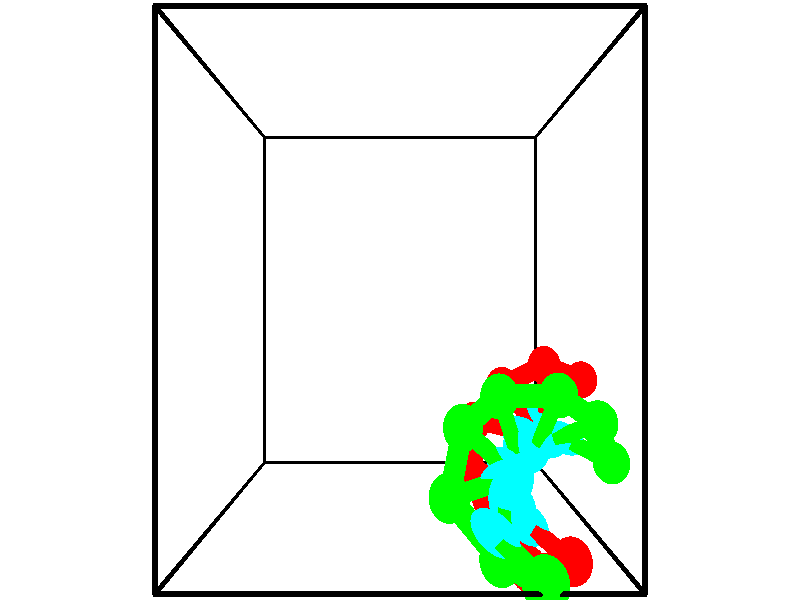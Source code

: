 // switches for output
#declare DRAW_BASES = 1; // possible values are 0, 1; only relevant for DNA ribbons
#declare DRAW_BASES_TYPE = 3; // possible values are 1, 2, 3; only relevant for DNA ribbons
#declare DRAW_FOG = 0; // set to 1 to enable fog

#include "colors.inc"

#include "transforms.inc"
background { rgb <1, 1, 1>}

#default {
   normal{
       ripples 0.25
       frequency 0.20
       turbulence 0.2
       lambda 5
   }
	finish {
		phong 0.1
		phong_size 40.
	}
}

// original window dimensions: 1024x640


// camera settings

camera {
	sky <-0, 1, 0>
	up <-0, 1, 0>
	right 1.6 * <1, 0, 0>
	location <2.5, 2.5, 11.1562>
	look_at <2.5, 2.5, 2.5>
	direction <0, 0, -8.6562>
	angle 67.0682
}


# declare cpy_camera_pos = <2.5, 2.5, 11.1562>;
# if (DRAW_FOG = 1)
fog {
	fog_type 2
	up vnormalize(cpy_camera_pos)
	color rgbt<1,1,1,0.3>
	distance 1e-5
	fog_alt 3e-3
	fog_offset 4
}
# end


// LIGHTS

# declare lum = 6;
global_settings {
	ambient_light rgb lum * <0.05, 0.05, 0.05>
	max_trace_level 15
}# declare cpy_direct_light_amount = 0.25;
light_source
{	1000 * <-1, -1, 1>,
	rgb lum * cpy_direct_light_amount
	parallel
}

light_source
{	1000 * <1, 1, -1>,
	rgb lum * cpy_direct_light_amount
	parallel
}

// strand 0

// nucleotide -1

// particle -1
sphere {
	<5.472962, 1.410787, 1.257298> 0.250000
	pigment { color rgbt <1,0,0,0> }
	no_shadow
}
cylinder {
	<5.123093, 1.245644, 1.155716>,  <4.913171, 1.146557, 1.094767>, 0.100000
	pigment { color rgbt <1,0,0,0> }
	no_shadow
}
cylinder {
	<5.123093, 1.245644, 1.155716>,  <5.472962, 1.410787, 1.257298>, 0.100000
	pigment { color rgbt <1,0,0,0> }
	no_shadow
}

// particle -1
sphere {
	<5.123093, 1.245644, 1.155716> 0.100000
	pigment { color rgbt <1,0,0,0> }
	no_shadow
}
sphere {
	0, 1
	scale<0.080000,0.200000,0.300000>
	matrix <-0.130620, -0.303779, 0.943746,
		-0.466780, 0.858642, 0.211780,
		-0.874674, -0.412859, -0.253954,
		4.860691, 1.121786, 1.079530>
	pigment { color rgbt <0,1,1,0> }
	no_shadow
}
cylinder {
	<4.776720, 1.644575, 1.614112>,  <5.472962, 1.410787, 1.257298>, 0.130000
	pigment { color rgbt <1,0,0,0> }
	no_shadow
}

// nucleotide -1

// particle -1
sphere {
	<4.776720, 1.644575, 1.614112> 0.250000
	pigment { color rgbt <1,0,0,0> }
	no_shadow
}
cylinder {
	<4.784218, 1.254677, 1.525101>,  <4.788717, 1.020738, 1.471694>, 0.100000
	pigment { color rgbt <1,0,0,0> }
	no_shadow
}
cylinder {
	<4.784218, 1.254677, 1.525101>,  <4.776720, 1.644575, 1.614112>, 0.100000
	pigment { color rgbt <1,0,0,0> }
	no_shadow
}

// particle -1
sphere {
	<4.784218, 1.254677, 1.525101> 0.100000
	pigment { color rgbt <1,0,0,0> }
	no_shadow
}
sphere {
	0, 1
	scale<0.080000,0.200000,0.300000>
	matrix <-0.191119, -0.221958, 0.956142,
		-0.981388, 0.024606, -0.190453,
		0.018746, -0.974746, -0.222530,
		4.789842, 0.962253, 1.458342>
	pigment { color rgbt <0,1,1,0> }
	no_shadow
}
cylinder {
	<4.084898, 1.384386, 1.787807>,  <4.776720, 1.644575, 1.614112>, 0.130000
	pigment { color rgbt <1,0,0,0> }
	no_shadow
}

// nucleotide -1

// particle -1
sphere {
	<4.084898, 1.384386, 1.787807> 0.250000
	pigment { color rgbt <1,0,0,0> }
	no_shadow
}
cylinder {
	<4.361046, 1.095268, 1.775429>,  <4.526735, 0.921798, 1.768002>, 0.100000
	pigment { color rgbt <1,0,0,0> }
	no_shadow
}
cylinder {
	<4.361046, 1.095268, 1.775429>,  <4.084898, 1.384386, 1.787807>, 0.100000
	pigment { color rgbt <1,0,0,0> }
	no_shadow
}

// particle -1
sphere {
	<4.361046, 1.095268, 1.775429> 0.100000
	pigment { color rgbt <1,0,0,0> }
	no_shadow
}
sphere {
	0, 1
	scale<0.080000,0.200000,0.300000>
	matrix <-0.278501, -0.304998, 0.910721,
		-0.667702, -0.620116, -0.411860,
		0.690370, -0.722794, -0.030945,
		4.568157, 0.878430, 1.766145>
	pigment { color rgbt <0,1,1,0> }
	no_shadow
}
cylinder {
	<3.642151, 0.947589, 1.879540>,  <4.084898, 1.384386, 1.787807>, 0.130000
	pigment { color rgbt <1,0,0,0> }
	no_shadow
}

// nucleotide -1

// particle -1
sphere {
	<3.642151, 0.947589, 1.879540> 0.250000
	pigment { color rgbt <1,0,0,0> }
	no_shadow
}
cylinder {
	<4.019859, 0.890587, 1.998230>,  <4.246484, 0.856385, 2.069444>, 0.100000
	pigment { color rgbt <1,0,0,0> }
	no_shadow
}
cylinder {
	<4.019859, 0.890587, 1.998230>,  <3.642151, 0.947589, 1.879540>, 0.100000
	pigment { color rgbt <1,0,0,0> }
	no_shadow
}

// particle -1
sphere {
	<4.019859, 0.890587, 1.998230> 0.100000
	pigment { color rgbt <1,0,0,0> }
	no_shadow
}
sphere {
	0, 1
	scale<0.080000,0.200000,0.300000>
	matrix <-0.320790, -0.196263, 0.926593,
		-0.073810, -0.970141, -0.231040,
		0.944270, -0.142507, 0.296726,
		4.303140, 0.847835, 2.087248>
	pigment { color rgbt <0,1,1,0> }
	no_shadow
}
cylinder {
	<3.612735, 0.269101, 2.119417>,  <3.642151, 0.947589, 1.879540>, 0.130000
	pigment { color rgbt <1,0,0,0> }
	no_shadow
}

// nucleotide -1

// particle -1
sphere {
	<3.612735, 0.269101, 2.119417> 0.250000
	pigment { color rgbt <1,0,0,0> }
	no_shadow
}
cylinder {
	<3.938217, 0.445572, 2.270807>,  <4.133507, 0.551455, 2.361641>, 0.100000
	pigment { color rgbt <1,0,0,0> }
	no_shadow
}
cylinder {
	<3.938217, 0.445572, 2.270807>,  <3.612735, 0.269101, 2.119417>, 0.100000
	pigment { color rgbt <1,0,0,0> }
	no_shadow
}

// particle -1
sphere {
	<3.938217, 0.445572, 2.270807> 0.100000
	pigment { color rgbt <1,0,0,0> }
	no_shadow
}
sphere {
	0, 1
	scale<0.080000,0.200000,0.300000>
	matrix <-0.287034, -0.261226, 0.921614,
		0.505463, -0.858559, -0.085928,
		0.813707, 0.441178, 0.378476,
		4.182329, 0.577925, 2.384350>
	pigment { color rgbt <0,1,1,0> }
	no_shadow
}
cylinder {
	<3.790502, -0.224790, 2.574820>,  <3.612735, 0.269101, 2.119417>, 0.130000
	pigment { color rgbt <1,0,0,0> }
	no_shadow
}

// nucleotide -1

// particle -1
sphere {
	<3.790502, -0.224790, 2.574820> 0.250000
	pigment { color rgbt <1,0,0,0> }
	no_shadow
}
cylinder {
	<3.977310, 0.105625, 2.701029>,  <4.089395, 0.303874, 2.776754>, 0.100000
	pigment { color rgbt <1,0,0,0> }
	no_shadow
}
cylinder {
	<3.977310, 0.105625, 2.701029>,  <3.790502, -0.224790, 2.574820>, 0.100000
	pigment { color rgbt <1,0,0,0> }
	no_shadow
}

// particle -1
sphere {
	<3.977310, 0.105625, 2.701029> 0.100000
	pigment { color rgbt <1,0,0,0> }
	no_shadow
}
sphere {
	0, 1
	scale<0.080000,0.200000,0.300000>
	matrix <-0.356289, -0.150789, 0.922129,
		0.809290, -0.543070, 0.223886,
		0.467021, 0.826038, 0.315522,
		4.117416, 0.353436, 2.795686>
	pigment { color rgbt <0,1,1,0> }
	no_shadow
}
cylinder {
	<4.215680, -0.493315, 3.086654>,  <3.790502, -0.224790, 2.574820>, 0.130000
	pigment { color rgbt <1,0,0,0> }
	no_shadow
}

// nucleotide -1

// particle -1
sphere {
	<4.215680, -0.493315, 3.086654> 0.250000
	pigment { color rgbt <1,0,0,0> }
	no_shadow
}
cylinder {
	<4.145164, -0.105366, 3.153906>,  <4.102855, 0.127404, 3.194257>, 0.100000
	pigment { color rgbt <1,0,0,0> }
	no_shadow
}
cylinder {
	<4.145164, -0.105366, 3.153906>,  <4.215680, -0.493315, 3.086654>, 0.100000
	pigment { color rgbt <1,0,0,0> }
	no_shadow
}

// particle -1
sphere {
	<4.145164, -0.105366, 3.153906> 0.100000
	pigment { color rgbt <1,0,0,0> }
	no_shadow
}
sphere {
	0, 1
	scale<0.080000,0.200000,0.300000>
	matrix <-0.163232, -0.197243, 0.966670,
		0.970710, 0.142970, 0.193087,
		-0.176289, 0.969874, 0.168129,
		4.092278, 0.185596, 3.204345>
	pigment { color rgbt <0,1,1,0> }
	no_shadow
}
cylinder {
	<4.672750, -0.249808, 3.537888>,  <4.215680, -0.493315, 3.086654>, 0.130000
	pigment { color rgbt <1,0,0,0> }
	no_shadow
}

// nucleotide -1

// particle -1
sphere {
	<4.672750, -0.249808, 3.537888> 0.250000
	pigment { color rgbt <1,0,0,0> }
	no_shadow
}
cylinder {
	<4.346420, -0.019608, 3.560625>,  <4.150623, 0.118513, 3.574267>, 0.100000
	pigment { color rgbt <1,0,0,0> }
	no_shadow
}
cylinder {
	<4.346420, -0.019608, 3.560625>,  <4.672750, -0.249808, 3.537888>, 0.100000
	pigment { color rgbt <1,0,0,0> }
	no_shadow
}

// particle -1
sphere {
	<4.346420, -0.019608, 3.560625> 0.100000
	pigment { color rgbt <1,0,0,0> }
	no_shadow
}
sphere {
	0, 1
	scale<0.080000,0.200000,0.300000>
	matrix <0.029147, -0.057247, 0.997934,
		0.577567, 0.815795, 0.029929,
		-0.815823, 0.575501, 0.056842,
		4.101673, 0.153043, 3.577678>
	pigment { color rgbt <0,1,1,0> }
	no_shadow
}
// strand 1

// nucleotide -1

// particle -1
sphere {
	<4.037682, 0.001599, 4.789981> 0.250000
	pigment { color rgbt <0,1,0,0> }
	no_shadow
}
cylinder {
	<3.732101, 0.259399, 4.802616>,  <3.548753, 0.414080, 4.810197>, 0.100000
	pigment { color rgbt <0,1,0,0> }
	no_shadow
}
cylinder {
	<3.732101, 0.259399, 4.802616>,  <4.037682, 0.001599, 4.789981>, 0.100000
	pigment { color rgbt <0,1,0,0> }
	no_shadow
}

// particle -1
sphere {
	<3.732101, 0.259399, 4.802616> 0.100000
	pigment { color rgbt <0,1,0,0> }
	no_shadow
}
sphere {
	0, 1
	scale<0.080000,0.200000,0.300000>
	matrix <0.256032, 0.347689, -0.901976,
		-0.592307, -0.680977, -0.430630,
		-0.763950, 0.644502, 0.031586,
		3.502916, 0.452750, 4.812092>
	pigment { color rgbt <0,1,1,0> }
	no_shadow
}
cylinder {
	<3.667770, -0.004050, 4.182195>,  <4.037682, 0.001599, 4.789981>, 0.130000
	pigment { color rgbt <0,1,0,0> }
	no_shadow
}

// nucleotide -1

// particle -1
sphere {
	<3.667770, -0.004050, 4.182195> 0.250000
	pigment { color rgbt <0,1,0,0> }
	no_shadow
}
cylinder {
	<3.676819, 0.369827, 4.324089>,  <3.682248, 0.594154, 4.409225>, 0.100000
	pigment { color rgbt <0,1,0,0> }
	no_shadow
}
cylinder {
	<3.676819, 0.369827, 4.324089>,  <3.667770, -0.004050, 4.182195>, 0.100000
	pigment { color rgbt <0,1,0,0> }
	no_shadow
}

// particle -1
sphere {
	<3.676819, 0.369827, 4.324089> 0.100000
	pigment { color rgbt <0,1,0,0> }
	no_shadow
}
sphere {
	0, 1
	scale<0.080000,0.200000,0.300000>
	matrix <0.348537, 0.325192, -0.879074,
		-0.937022, 0.143525, -0.318419,
		0.022622, 0.934693, 0.354736,
		3.683605, 0.650235, 4.430510>
	pigment { color rgbt <0,1,1,0> }
	no_shadow
}
cylinder {
	<3.095058, 0.505800, 3.858773>,  <3.667770, -0.004050, 4.182195>, 0.130000
	pigment { color rgbt <0,1,0,0> }
	no_shadow
}

// nucleotide -1

// particle -1
sphere {
	<3.095058, 0.505800, 3.858773> 0.250000
	pigment { color rgbt <0,1,0,0> }
	no_shadow
}
cylinder {
	<3.453033, 0.640251, 3.976147>,  <3.667819, 0.720922, 4.046571>, 0.100000
	pigment { color rgbt <0,1,0,0> }
	no_shadow
}
cylinder {
	<3.453033, 0.640251, 3.976147>,  <3.095058, 0.505800, 3.858773>, 0.100000
	pigment { color rgbt <0,1,0,0> }
	no_shadow
}

// particle -1
sphere {
	<3.453033, 0.640251, 3.976147> 0.100000
	pigment { color rgbt <0,1,0,0> }
	no_shadow
}
sphere {
	0, 1
	scale<0.080000,0.200000,0.300000>
	matrix <0.226428, 0.224546, -0.947792,
		-0.384470, 0.914656, 0.124846,
		0.894938, 0.336129, 0.293435,
		3.721515, 0.741090, 4.064177>
	pigment { color rgbt <0,1,1,0> }
	no_shadow
}
cylinder {
	<3.290908, 1.158179, 3.558331>,  <3.095058, 0.505800, 3.858773>, 0.130000
	pigment { color rgbt <0,1,0,0> }
	no_shadow
}

// nucleotide -1

// particle -1
sphere {
	<3.290908, 1.158179, 3.558331> 0.250000
	pigment { color rgbt <0,1,0,0> }
	no_shadow
}
cylinder {
	<3.607010, 0.922489, 3.625637>,  <3.796671, 0.781075, 3.666020>, 0.100000
	pigment { color rgbt <0,1,0,0> }
	no_shadow
}
cylinder {
	<3.607010, 0.922489, 3.625637>,  <3.290908, 1.158179, 3.558331>, 0.100000
	pigment { color rgbt <0,1,0,0> }
	no_shadow
}

// particle -1
sphere {
	<3.607010, 0.922489, 3.625637> 0.100000
	pigment { color rgbt <0,1,0,0> }
	no_shadow
}
sphere {
	0, 1
	scale<0.080000,0.200000,0.300000>
	matrix <0.322202, 0.165978, -0.932007,
		0.521233, 0.790738, 0.321014,
		0.790255, -0.589224, 0.168264,
		3.844086, 0.745722, 3.676116>
	pigment { color rgbt <0,1,1,0> }
	no_shadow
}
cylinder {
	<3.806512, 1.443818, 3.219235>,  <3.290908, 1.158179, 3.558331>, 0.130000
	pigment { color rgbt <0,1,0,0> }
	no_shadow
}

// nucleotide -1

// particle -1
sphere {
	<3.806512, 1.443818, 3.219235> 0.250000
	pigment { color rgbt <0,1,0,0> }
	no_shadow
}
cylinder {
	<3.943909, 1.069870, 3.255085>,  <4.026347, 0.845501, 3.276595>, 0.100000
	pigment { color rgbt <0,1,0,0> }
	no_shadow
}
cylinder {
	<3.943909, 1.069870, 3.255085>,  <3.806512, 1.443818, 3.219235>, 0.100000
	pigment { color rgbt <0,1,0,0> }
	no_shadow
}

// particle -1
sphere {
	<3.943909, 1.069870, 3.255085> 0.100000
	pigment { color rgbt <0,1,0,0> }
	no_shadow
}
sphere {
	0, 1
	scale<0.080000,0.200000,0.300000>
	matrix <0.510820, 0.105897, -0.853140,
		0.788084, 0.338828, 0.513925,
		0.343491, -0.934869, 0.089625,
		4.046956, 0.789409, 3.281972>
	pigment { color rgbt <0,1,1,0> }
	no_shadow
}
cylinder {
	<4.593532, 1.451071, 3.191250>,  <3.806512, 1.443818, 3.219235>, 0.130000
	pigment { color rgbt <0,1,0,0> }
	no_shadow
}

// nucleotide -1

// particle -1
sphere {
	<4.593532, 1.451071, 3.191250> 0.250000
	pigment { color rgbt <0,1,0,0> }
	no_shadow
}
cylinder {
	<4.453026, 1.093941, 3.078484>,  <4.368722, 0.879663, 3.010824>, 0.100000
	pigment { color rgbt <0,1,0,0> }
	no_shadow
}
cylinder {
	<4.453026, 1.093941, 3.078484>,  <4.593532, 1.451071, 3.191250>, 0.100000
	pigment { color rgbt <0,1,0,0> }
	no_shadow
}

// particle -1
sphere {
	<4.453026, 1.093941, 3.078484> 0.100000
	pigment { color rgbt <0,1,0,0> }
	no_shadow
}
sphere {
	0, 1
	scale<0.080000,0.200000,0.300000>
	matrix <0.678437, -0.035210, -0.733815,
		0.645242, -0.449025, 0.618093,
		-0.351264, -0.892825, -0.281916,
		4.347647, 0.826093, 2.993909>
	pigment { color rgbt <0,1,1,0> }
	no_shadow
}
cylinder {
	<5.164040, 1.126123, 3.057564>,  <4.593532, 1.451071, 3.191250>, 0.130000
	pigment { color rgbt <0,1,0,0> }
	no_shadow
}

// nucleotide -1

// particle -1
sphere {
	<5.164040, 1.126123, 3.057564> 0.250000
	pigment { color rgbt <0,1,0,0> }
	no_shadow
}
cylinder {
	<4.861069, 0.973091, 2.845928>,  <4.679286, 0.881272, 2.718946>, 0.100000
	pigment { color rgbt <0,1,0,0> }
	no_shadow
}
cylinder {
	<4.861069, 0.973091, 2.845928>,  <5.164040, 1.126123, 3.057564>, 0.100000
	pigment { color rgbt <0,1,0,0> }
	no_shadow
}

// particle -1
sphere {
	<4.861069, 0.973091, 2.845928> 0.100000
	pigment { color rgbt <0,1,0,0> }
	no_shadow
}
sphere {
	0, 1
	scale<0.080000,0.200000,0.300000>
	matrix <0.588801, -0.050034, -0.806728,
		0.282166, -0.922566, 0.263162,
		-0.757427, -0.382581, -0.529090,
		4.633841, 0.858317, 2.687201>
	pigment { color rgbt <0,1,1,0> }
	no_shadow
}
cylinder {
	<5.475585, 0.592705, 2.653620>,  <5.164040, 1.126123, 3.057564>, 0.130000
	pigment { color rgbt <0,1,0,0> }
	no_shadow
}

// nucleotide -1

// particle -1
sphere {
	<5.475585, 0.592705, 2.653620> 0.250000
	pigment { color rgbt <0,1,0,0> }
	no_shadow
}
cylinder {
	<5.138130, 0.723938, 2.483612>,  <4.935658, 0.802678, 2.381608>, 0.100000
	pigment { color rgbt <0,1,0,0> }
	no_shadow
}
cylinder {
	<5.138130, 0.723938, 2.483612>,  <5.475585, 0.592705, 2.653620>, 0.100000
	pigment { color rgbt <0,1,0,0> }
	no_shadow
}

// particle -1
sphere {
	<5.138130, 0.723938, 2.483612> 0.100000
	pigment { color rgbt <0,1,0,0> }
	no_shadow
}
sphere {
	0, 1
	scale<0.080000,0.200000,0.300000>
	matrix <0.504229, 0.212137, -0.837109,
		-0.184478, -0.920522, -0.344395,
		-0.843636, 0.328082, -0.425019,
		4.885039, 0.822362, 2.356106>
	pigment { color rgbt <0,1,1,0> }
	no_shadow
}
// box output
cylinder {
	<0.000000, 0.000000, 0.000000>,  <5.000000, 0.000000, 0.000000>, 0.025000
	pigment { color rgbt <0,0,0,0> }
	no_shadow
}
cylinder {
	<0.000000, 0.000000, 0.000000>,  <0.000000, 5.000000, 0.000000>, 0.025000
	pigment { color rgbt <0,0,0,0> }
	no_shadow
}
cylinder {
	<0.000000, 0.000000, 0.000000>,  <0.000000, 0.000000, 5.000000>, 0.025000
	pigment { color rgbt <0,0,0,0> }
	no_shadow
}
cylinder {
	<5.000000, 5.000000, 5.000000>,  <0.000000, 5.000000, 5.000000>, 0.025000
	pigment { color rgbt <0,0,0,0> }
	no_shadow
}
cylinder {
	<5.000000, 5.000000, 5.000000>,  <5.000000, 0.000000, 5.000000>, 0.025000
	pigment { color rgbt <0,0,0,0> }
	no_shadow
}
cylinder {
	<5.000000, 5.000000, 5.000000>,  <5.000000, 5.000000, 0.000000>, 0.025000
	pigment { color rgbt <0,0,0,0> }
	no_shadow
}
cylinder {
	<0.000000, 0.000000, 5.000000>,  <0.000000, 5.000000, 5.000000>, 0.025000
	pigment { color rgbt <0,0,0,0> }
	no_shadow
}
cylinder {
	<0.000000, 0.000000, 5.000000>,  <5.000000, 0.000000, 5.000000>, 0.025000
	pigment { color rgbt <0,0,0,0> }
	no_shadow
}
cylinder {
	<5.000000, 5.000000, 0.000000>,  <0.000000, 5.000000, 0.000000>, 0.025000
	pigment { color rgbt <0,0,0,0> }
	no_shadow
}
cylinder {
	<5.000000, 5.000000, 0.000000>,  <5.000000, 0.000000, 0.000000>, 0.025000
	pigment { color rgbt <0,0,0,0> }
	no_shadow
}
cylinder {
	<5.000000, 0.000000, 5.000000>,  <5.000000, 0.000000, 0.000000>, 0.025000
	pigment { color rgbt <0,0,0,0> }
	no_shadow
}
cylinder {
	<0.000000, 5.000000, 0.000000>,  <0.000000, 5.000000, 5.000000>, 0.025000
	pigment { color rgbt <0,0,0,0> }
	no_shadow
}
// end of box output
